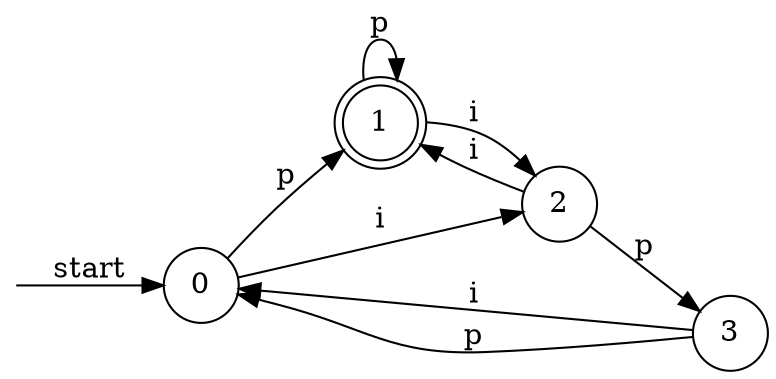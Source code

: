 digraph dfa {
    rankdir = LR;
    node [shape = circle];
    __start [style = invis, shape = point];
    __start -> "0" [ label = "start" ];
    node [shape = doublecircle]; "1"
    node [shape = circle];
    "0" -> "2" [ label = "i" ];
    "0" -> "1" [ label = "p" ];
    "2" -> "1" [ label = "i" ];
    "2" -> "3" [ label = "p" ];
    "1" -> "2" [ label = "i" ];
    "1" -> "1" [ label = "p" ];
    "3" -> "0" [ label = "i" ];
    "3" -> "0" [ label = "p" ];
}
